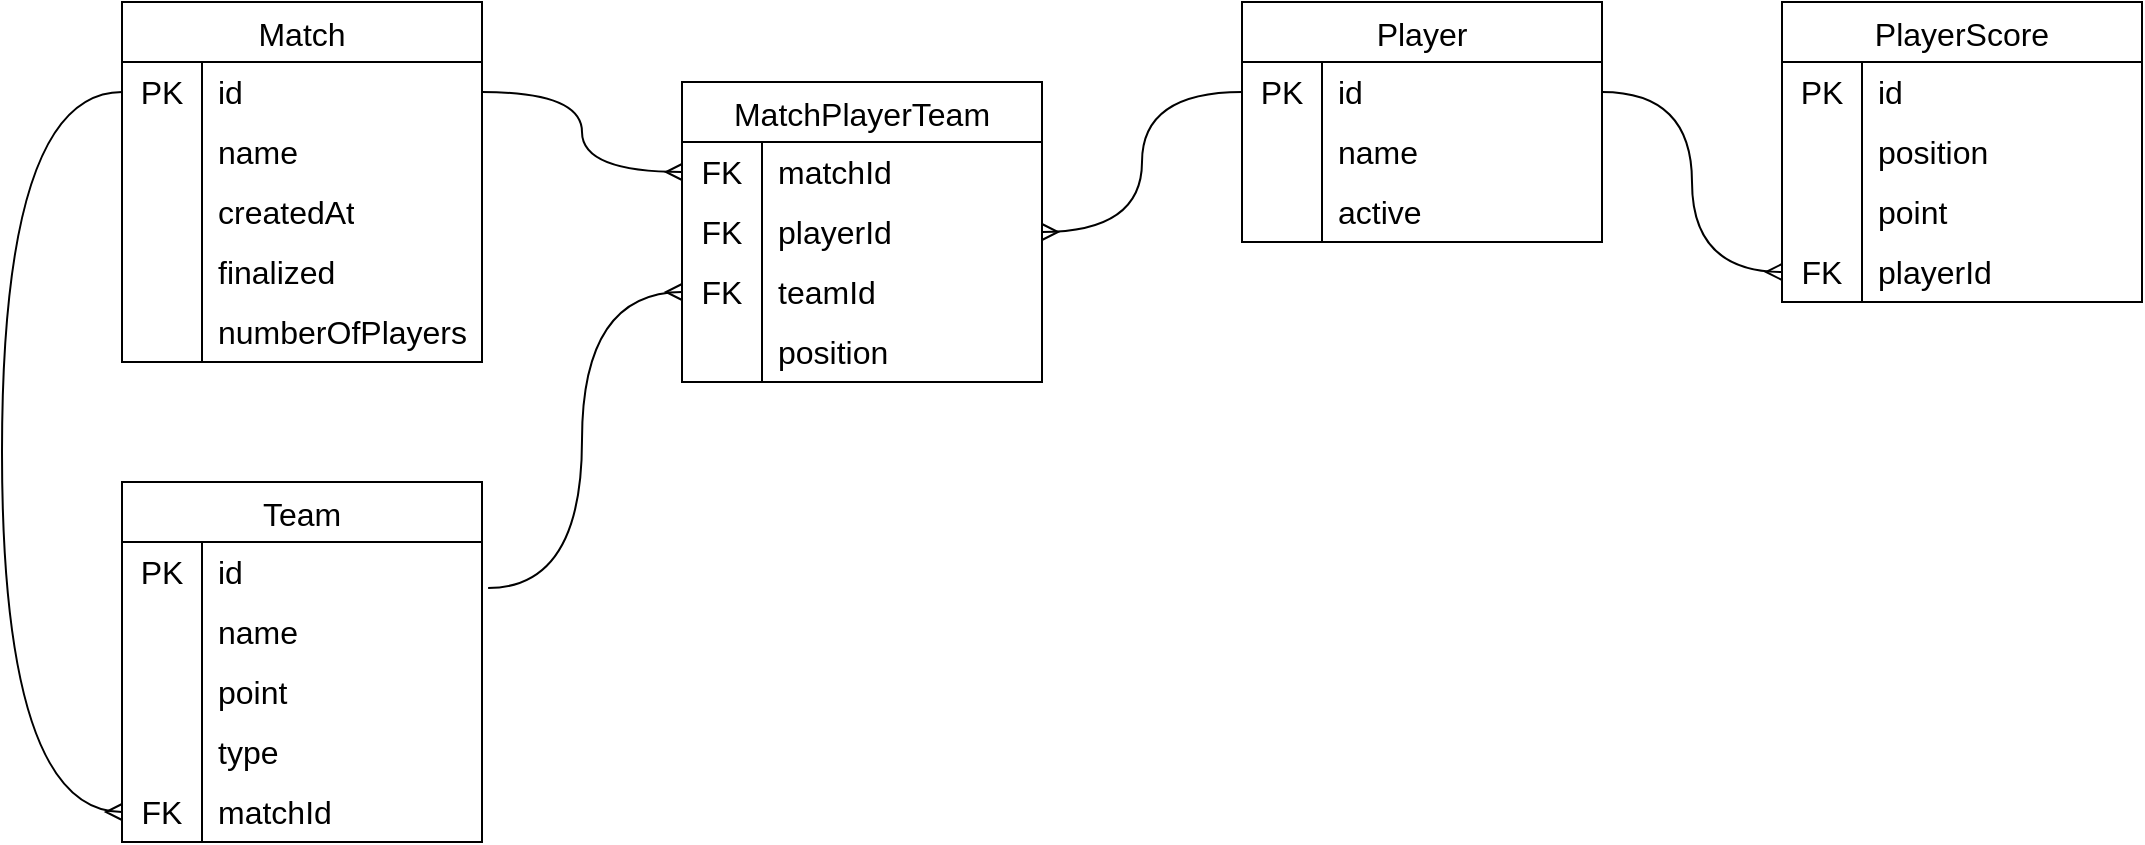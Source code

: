 <mxfile version="20.8.13" type="device"><diagram name="Page-1" id="gPgOpR4g_c5YQR8MmCE-"><mxGraphModel dx="1399" dy="712" grid="1" gridSize="10" guides="1" tooltips="1" connect="1" arrows="1" fold="1" page="1" pageScale="1" pageWidth="827" pageHeight="1169" math="0" shadow="0"><root><mxCell id="0"/><mxCell id="1" parent="0"/><mxCell id="KMFSuVRLLE6FBHQIvTrk-1" value="Match" style="shape=table;startSize=30;container=1;collapsible=0;childLayout=tableLayout;fixedRows=1;rowLines=0;fontStyle=0;strokeColor=default;fontSize=16;" vertex="1" parent="1"><mxGeometry x="80" y="80" width="180" height="180" as="geometry"/></mxCell><mxCell id="KMFSuVRLLE6FBHQIvTrk-2" value="" style="shape=tableRow;horizontal=0;startSize=0;swimlaneHead=0;swimlaneBody=0;top=0;left=0;bottom=0;right=0;collapsible=0;dropTarget=0;fillColor=none;points=[[0,0.5],[1,0.5]];portConstraint=eastwest;strokeColor=inherit;fontSize=16;" vertex="1" parent="KMFSuVRLLE6FBHQIvTrk-1"><mxGeometry y="30" width="180" height="30" as="geometry"/></mxCell><mxCell id="KMFSuVRLLE6FBHQIvTrk-3" value="PK" style="shape=partialRectangle;html=1;whiteSpace=wrap;connectable=0;fillColor=none;top=0;left=0;bottom=0;right=0;overflow=hidden;pointerEvents=1;strokeColor=inherit;fontSize=16;" vertex="1" parent="KMFSuVRLLE6FBHQIvTrk-2"><mxGeometry width="40" height="30" as="geometry"><mxRectangle width="40" height="30" as="alternateBounds"/></mxGeometry></mxCell><mxCell id="KMFSuVRLLE6FBHQIvTrk-4" value="id" style="shape=partialRectangle;html=1;whiteSpace=wrap;connectable=0;fillColor=none;top=0;left=0;bottom=0;right=0;align=left;spacingLeft=6;overflow=hidden;strokeColor=inherit;fontSize=16;" vertex="1" parent="KMFSuVRLLE6FBHQIvTrk-2"><mxGeometry x="40" width="140" height="30" as="geometry"><mxRectangle width="140" height="30" as="alternateBounds"/></mxGeometry></mxCell><mxCell id="KMFSuVRLLE6FBHQIvTrk-5" value="" style="shape=tableRow;horizontal=0;startSize=0;swimlaneHead=0;swimlaneBody=0;top=0;left=0;bottom=0;right=0;collapsible=0;dropTarget=0;fillColor=none;points=[[0,0.5],[1,0.5]];portConstraint=eastwest;strokeColor=inherit;fontSize=16;" vertex="1" parent="KMFSuVRLLE6FBHQIvTrk-1"><mxGeometry y="60" width="180" height="30" as="geometry"/></mxCell><mxCell id="KMFSuVRLLE6FBHQIvTrk-6" value="" style="shape=partialRectangle;html=1;whiteSpace=wrap;connectable=0;fillColor=none;top=0;left=0;bottom=0;right=0;overflow=hidden;strokeColor=inherit;fontSize=16;" vertex="1" parent="KMFSuVRLLE6FBHQIvTrk-5"><mxGeometry width="40" height="30" as="geometry"><mxRectangle width="40" height="30" as="alternateBounds"/></mxGeometry></mxCell><mxCell id="KMFSuVRLLE6FBHQIvTrk-7" value="name" style="shape=partialRectangle;html=1;whiteSpace=wrap;connectable=0;fillColor=none;top=0;left=0;bottom=0;right=0;align=left;spacingLeft=6;overflow=hidden;strokeColor=inherit;fontSize=16;" vertex="1" parent="KMFSuVRLLE6FBHQIvTrk-5"><mxGeometry x="40" width="140" height="30" as="geometry"><mxRectangle width="140" height="30" as="alternateBounds"/></mxGeometry></mxCell><mxCell id="KMFSuVRLLE6FBHQIvTrk-8" value="" style="shape=tableRow;horizontal=0;startSize=0;swimlaneHead=0;swimlaneBody=0;top=0;left=0;bottom=0;right=0;collapsible=0;dropTarget=0;fillColor=none;points=[[0,0.5],[1,0.5]];portConstraint=eastwest;strokeColor=inherit;fontSize=16;" vertex="1" parent="KMFSuVRLLE6FBHQIvTrk-1"><mxGeometry y="90" width="180" height="30" as="geometry"/></mxCell><mxCell id="KMFSuVRLLE6FBHQIvTrk-9" value="" style="shape=partialRectangle;html=1;whiteSpace=wrap;connectable=0;fillColor=none;top=0;left=0;bottom=0;right=0;overflow=hidden;strokeColor=inherit;fontSize=16;" vertex="1" parent="KMFSuVRLLE6FBHQIvTrk-8"><mxGeometry width="40" height="30" as="geometry"><mxRectangle width="40" height="30" as="alternateBounds"/></mxGeometry></mxCell><mxCell id="KMFSuVRLLE6FBHQIvTrk-10" value="createdAt" style="shape=partialRectangle;html=1;whiteSpace=wrap;connectable=0;fillColor=none;top=0;left=0;bottom=0;right=0;align=left;spacingLeft=6;overflow=hidden;strokeColor=inherit;fontSize=16;" vertex="1" parent="KMFSuVRLLE6FBHQIvTrk-8"><mxGeometry x="40" width="140" height="30" as="geometry"><mxRectangle width="140" height="30" as="alternateBounds"/></mxGeometry></mxCell><mxCell id="KMFSuVRLLE6FBHQIvTrk-11" value="" style="shape=tableRow;horizontal=0;startSize=0;swimlaneHead=0;swimlaneBody=0;top=0;left=0;bottom=0;right=0;collapsible=0;dropTarget=0;fillColor=none;points=[[0,0.5],[1,0.5]];portConstraint=eastwest;strokeColor=inherit;fontSize=16;" vertex="1" parent="KMFSuVRLLE6FBHQIvTrk-1"><mxGeometry y="120" width="180" height="30" as="geometry"/></mxCell><mxCell id="KMFSuVRLLE6FBHQIvTrk-12" value="" style="shape=partialRectangle;html=1;whiteSpace=wrap;connectable=0;fillColor=none;top=0;left=0;bottom=0;right=0;overflow=hidden;strokeColor=inherit;fontSize=16;" vertex="1" parent="KMFSuVRLLE6FBHQIvTrk-11"><mxGeometry width="40" height="30" as="geometry"><mxRectangle width="40" height="30" as="alternateBounds"/></mxGeometry></mxCell><mxCell id="KMFSuVRLLE6FBHQIvTrk-13" value="finalized" style="shape=partialRectangle;html=1;whiteSpace=wrap;connectable=0;fillColor=none;top=0;left=0;bottom=0;right=0;align=left;spacingLeft=6;overflow=hidden;strokeColor=inherit;fontSize=16;" vertex="1" parent="KMFSuVRLLE6FBHQIvTrk-11"><mxGeometry x="40" width="140" height="30" as="geometry"><mxRectangle width="140" height="30" as="alternateBounds"/></mxGeometry></mxCell><mxCell id="KMFSuVRLLE6FBHQIvTrk-14" value="" style="shape=tableRow;horizontal=0;startSize=0;swimlaneHead=0;swimlaneBody=0;top=0;left=0;bottom=0;right=0;collapsible=0;dropTarget=0;fillColor=none;points=[[0,0.5],[1,0.5]];portConstraint=eastwest;strokeColor=inherit;fontSize=16;" vertex="1" parent="KMFSuVRLLE6FBHQIvTrk-1"><mxGeometry y="150" width="180" height="30" as="geometry"/></mxCell><mxCell id="KMFSuVRLLE6FBHQIvTrk-15" value="" style="shape=partialRectangle;html=1;whiteSpace=wrap;connectable=0;fillColor=none;top=0;left=0;bottom=0;right=0;overflow=hidden;strokeColor=inherit;fontSize=16;" vertex="1" parent="KMFSuVRLLE6FBHQIvTrk-14"><mxGeometry width="40" height="30" as="geometry"><mxRectangle width="40" height="30" as="alternateBounds"/></mxGeometry></mxCell><mxCell id="KMFSuVRLLE6FBHQIvTrk-16" value="numberOfPlayers" style="shape=partialRectangle;html=1;whiteSpace=wrap;connectable=0;fillColor=none;top=0;left=0;bottom=0;right=0;align=left;spacingLeft=6;overflow=hidden;strokeColor=inherit;fontSize=16;" vertex="1" parent="KMFSuVRLLE6FBHQIvTrk-14"><mxGeometry x="40" width="140" height="30" as="geometry"><mxRectangle width="140" height="30" as="alternateBounds"/></mxGeometry></mxCell><mxCell id="KMFSuVRLLE6FBHQIvTrk-17" value="Team" style="shape=table;startSize=30;container=1;collapsible=0;childLayout=tableLayout;fixedRows=1;rowLines=0;fontStyle=0;strokeColor=default;fontSize=16;" vertex="1" parent="1"><mxGeometry x="80" y="320" width="180" height="180" as="geometry"/></mxCell><mxCell id="KMFSuVRLLE6FBHQIvTrk-18" value="" style="shape=tableRow;horizontal=0;startSize=0;swimlaneHead=0;swimlaneBody=0;top=0;left=0;bottom=0;right=0;collapsible=0;dropTarget=0;fillColor=none;points=[[0,0.5],[1,0.5]];portConstraint=eastwest;strokeColor=inherit;fontSize=16;" vertex="1" parent="KMFSuVRLLE6FBHQIvTrk-17"><mxGeometry y="30" width="180" height="30" as="geometry"/></mxCell><mxCell id="KMFSuVRLLE6FBHQIvTrk-19" value="PK" style="shape=partialRectangle;html=1;whiteSpace=wrap;connectable=0;fillColor=none;top=0;left=0;bottom=0;right=0;overflow=hidden;pointerEvents=1;strokeColor=inherit;fontSize=16;" vertex="1" parent="KMFSuVRLLE6FBHQIvTrk-18"><mxGeometry width="40" height="30" as="geometry"><mxRectangle width="40" height="30" as="alternateBounds"/></mxGeometry></mxCell><mxCell id="KMFSuVRLLE6FBHQIvTrk-20" value="id" style="shape=partialRectangle;html=1;whiteSpace=wrap;connectable=0;fillColor=none;top=0;left=0;bottom=0;right=0;align=left;spacingLeft=6;overflow=hidden;strokeColor=inherit;fontSize=16;" vertex="1" parent="KMFSuVRLLE6FBHQIvTrk-18"><mxGeometry x="40" width="140" height="30" as="geometry"><mxRectangle width="140" height="30" as="alternateBounds"/></mxGeometry></mxCell><mxCell id="KMFSuVRLLE6FBHQIvTrk-21" value="" style="shape=tableRow;horizontal=0;startSize=0;swimlaneHead=0;swimlaneBody=0;top=0;left=0;bottom=0;right=0;collapsible=0;dropTarget=0;fillColor=none;points=[[0,0.5],[1,0.5]];portConstraint=eastwest;strokeColor=inherit;fontSize=16;" vertex="1" parent="KMFSuVRLLE6FBHQIvTrk-17"><mxGeometry y="60" width="180" height="30" as="geometry"/></mxCell><mxCell id="KMFSuVRLLE6FBHQIvTrk-22" value="" style="shape=partialRectangle;html=1;whiteSpace=wrap;connectable=0;fillColor=none;top=0;left=0;bottom=0;right=0;overflow=hidden;strokeColor=inherit;fontSize=16;" vertex="1" parent="KMFSuVRLLE6FBHQIvTrk-21"><mxGeometry width="40" height="30" as="geometry"><mxRectangle width="40" height="30" as="alternateBounds"/></mxGeometry></mxCell><mxCell id="KMFSuVRLLE6FBHQIvTrk-23" value="name" style="shape=partialRectangle;html=1;whiteSpace=wrap;connectable=0;fillColor=none;top=0;left=0;bottom=0;right=0;align=left;spacingLeft=6;overflow=hidden;strokeColor=inherit;fontSize=16;" vertex="1" parent="KMFSuVRLLE6FBHQIvTrk-21"><mxGeometry x="40" width="140" height="30" as="geometry"><mxRectangle width="140" height="30" as="alternateBounds"/></mxGeometry></mxCell><mxCell id="KMFSuVRLLE6FBHQIvTrk-24" value="" style="shape=tableRow;horizontal=0;startSize=0;swimlaneHead=0;swimlaneBody=0;top=0;left=0;bottom=0;right=0;collapsible=0;dropTarget=0;fillColor=none;points=[[0,0.5],[1,0.5]];portConstraint=eastwest;strokeColor=inherit;fontSize=16;" vertex="1" parent="KMFSuVRLLE6FBHQIvTrk-17"><mxGeometry y="90" width="180" height="30" as="geometry"/></mxCell><mxCell id="KMFSuVRLLE6FBHQIvTrk-25" value="" style="shape=partialRectangle;html=1;whiteSpace=wrap;connectable=0;fillColor=none;top=0;left=0;bottom=0;right=0;overflow=hidden;strokeColor=inherit;fontSize=16;" vertex="1" parent="KMFSuVRLLE6FBHQIvTrk-24"><mxGeometry width="40" height="30" as="geometry"><mxRectangle width="40" height="30" as="alternateBounds"/></mxGeometry></mxCell><mxCell id="KMFSuVRLLE6FBHQIvTrk-26" value="point" style="shape=partialRectangle;html=1;whiteSpace=wrap;connectable=0;fillColor=none;top=0;left=0;bottom=0;right=0;align=left;spacingLeft=6;overflow=hidden;strokeColor=inherit;fontSize=16;" vertex="1" parent="KMFSuVRLLE6FBHQIvTrk-24"><mxGeometry x="40" width="140" height="30" as="geometry"><mxRectangle width="140" height="30" as="alternateBounds"/></mxGeometry></mxCell><mxCell id="KMFSuVRLLE6FBHQIvTrk-27" value="" style="shape=tableRow;horizontal=0;startSize=0;swimlaneHead=0;swimlaneBody=0;top=0;left=0;bottom=0;right=0;collapsible=0;dropTarget=0;fillColor=none;points=[[0,0.5],[1,0.5]];portConstraint=eastwest;strokeColor=inherit;fontSize=16;" vertex="1" parent="KMFSuVRLLE6FBHQIvTrk-17"><mxGeometry y="120" width="180" height="30" as="geometry"/></mxCell><mxCell id="KMFSuVRLLE6FBHQIvTrk-28" value="" style="shape=partialRectangle;html=1;whiteSpace=wrap;connectable=0;fillColor=none;top=0;left=0;bottom=0;right=0;overflow=hidden;pointerEvents=1;strokeColor=inherit;fontSize=16;" vertex="1" parent="KMFSuVRLLE6FBHQIvTrk-27"><mxGeometry width="40" height="30" as="geometry"><mxRectangle width="40" height="30" as="alternateBounds"/></mxGeometry></mxCell><mxCell id="KMFSuVRLLE6FBHQIvTrk-29" value="type" style="shape=partialRectangle;html=1;whiteSpace=wrap;connectable=0;fillColor=none;top=0;left=0;bottom=0;right=0;align=left;spacingLeft=6;overflow=hidden;strokeColor=inherit;fontSize=16;" vertex="1" parent="KMFSuVRLLE6FBHQIvTrk-27"><mxGeometry x="40" width="140" height="30" as="geometry"><mxRectangle width="140" height="30" as="alternateBounds"/></mxGeometry></mxCell><mxCell id="KMFSuVRLLE6FBHQIvTrk-30" value="" style="shape=tableRow;horizontal=0;startSize=0;swimlaneHead=0;swimlaneBody=0;top=0;left=0;bottom=0;right=0;collapsible=0;dropTarget=0;fillColor=none;points=[[0,0.5],[1,0.5]];portConstraint=eastwest;strokeColor=inherit;fontSize=16;" vertex="1" parent="KMFSuVRLLE6FBHQIvTrk-17"><mxGeometry y="150" width="180" height="30" as="geometry"/></mxCell><mxCell id="KMFSuVRLLE6FBHQIvTrk-31" value="FK" style="shape=partialRectangle;html=1;whiteSpace=wrap;connectable=0;fillColor=none;top=0;left=0;bottom=0;right=0;overflow=hidden;pointerEvents=1;strokeColor=inherit;fontSize=16;" vertex="1" parent="KMFSuVRLLE6FBHQIvTrk-30"><mxGeometry width="40" height="30" as="geometry"><mxRectangle width="40" height="30" as="alternateBounds"/></mxGeometry></mxCell><mxCell id="KMFSuVRLLE6FBHQIvTrk-32" value="matchId" style="shape=partialRectangle;html=1;whiteSpace=wrap;connectable=0;fillColor=none;top=0;left=0;bottom=0;right=0;align=left;spacingLeft=6;overflow=hidden;strokeColor=inherit;fontSize=16;" vertex="1" parent="KMFSuVRLLE6FBHQIvTrk-30"><mxGeometry x="40" width="140" height="30" as="geometry"><mxRectangle width="140" height="30" as="alternateBounds"/></mxGeometry></mxCell><mxCell id="KMFSuVRLLE6FBHQIvTrk-33" value="MatchPlayerTeam" style="shape=table;startSize=30;container=1;collapsible=0;childLayout=tableLayout;fixedRows=1;rowLines=0;fontStyle=0;strokeColor=default;fontSize=16;" vertex="1" parent="1"><mxGeometry x="360" y="120" width="180" height="150" as="geometry"/></mxCell><mxCell id="KMFSuVRLLE6FBHQIvTrk-34" value="" style="shape=tableRow;horizontal=0;startSize=0;swimlaneHead=0;swimlaneBody=0;top=0;left=0;bottom=0;right=0;collapsible=0;dropTarget=0;fillColor=none;points=[[0,0.5],[1,0.5]];portConstraint=eastwest;strokeColor=inherit;fontSize=16;" vertex="1" parent="KMFSuVRLLE6FBHQIvTrk-33"><mxGeometry y="30" width="180" height="30" as="geometry"/></mxCell><mxCell id="KMFSuVRLLE6FBHQIvTrk-35" value="FK" style="shape=partialRectangle;html=1;whiteSpace=wrap;connectable=0;fillColor=none;top=0;left=0;bottom=0;right=0;overflow=hidden;pointerEvents=1;strokeColor=inherit;fontSize=16;" vertex="1" parent="KMFSuVRLLE6FBHQIvTrk-34"><mxGeometry width="40" height="30" as="geometry"><mxRectangle width="40" height="30" as="alternateBounds"/></mxGeometry></mxCell><mxCell id="KMFSuVRLLE6FBHQIvTrk-36" value="matchId" style="shape=partialRectangle;html=1;whiteSpace=wrap;connectable=0;fillColor=none;top=0;left=0;bottom=0;right=0;align=left;spacingLeft=6;overflow=hidden;strokeColor=inherit;fontSize=16;" vertex="1" parent="KMFSuVRLLE6FBHQIvTrk-34"><mxGeometry x="40" width="140" height="30" as="geometry"><mxRectangle width="140" height="30" as="alternateBounds"/></mxGeometry></mxCell><mxCell id="KMFSuVRLLE6FBHQIvTrk-37" value="" style="shape=tableRow;horizontal=0;startSize=0;swimlaneHead=0;swimlaneBody=0;top=0;left=0;bottom=0;right=0;collapsible=0;dropTarget=0;fillColor=none;points=[[0,0.5],[1,0.5]];portConstraint=eastwest;strokeColor=inherit;fontSize=16;" vertex="1" parent="KMFSuVRLLE6FBHQIvTrk-33"><mxGeometry y="60" width="180" height="30" as="geometry"/></mxCell><mxCell id="KMFSuVRLLE6FBHQIvTrk-38" value="FK" style="shape=partialRectangle;html=1;whiteSpace=wrap;connectable=0;fillColor=none;top=0;left=0;bottom=0;right=0;overflow=hidden;strokeColor=inherit;fontSize=16;" vertex="1" parent="KMFSuVRLLE6FBHQIvTrk-37"><mxGeometry width="40" height="30" as="geometry"><mxRectangle width="40" height="30" as="alternateBounds"/></mxGeometry></mxCell><mxCell id="KMFSuVRLLE6FBHQIvTrk-39" value="playerId" style="shape=partialRectangle;html=1;whiteSpace=wrap;connectable=0;fillColor=none;top=0;left=0;bottom=0;right=0;align=left;spacingLeft=6;overflow=hidden;strokeColor=inherit;fontSize=16;" vertex="1" parent="KMFSuVRLLE6FBHQIvTrk-37"><mxGeometry x="40" width="140" height="30" as="geometry"><mxRectangle width="140" height="30" as="alternateBounds"/></mxGeometry></mxCell><mxCell id="KMFSuVRLLE6FBHQIvTrk-40" value="" style="shape=tableRow;horizontal=0;startSize=0;swimlaneHead=0;swimlaneBody=0;top=0;left=0;bottom=0;right=0;collapsible=0;dropTarget=0;fillColor=none;points=[[0,0.5],[1,0.5]];portConstraint=eastwest;strokeColor=inherit;fontSize=16;" vertex="1" parent="KMFSuVRLLE6FBHQIvTrk-33"><mxGeometry y="90" width="180" height="30" as="geometry"/></mxCell><mxCell id="KMFSuVRLLE6FBHQIvTrk-41" value="FK" style="shape=partialRectangle;html=1;whiteSpace=wrap;connectable=0;fillColor=none;top=0;left=0;bottom=0;right=0;overflow=hidden;strokeColor=inherit;fontSize=16;" vertex="1" parent="KMFSuVRLLE6FBHQIvTrk-40"><mxGeometry width="40" height="30" as="geometry"><mxRectangle width="40" height="30" as="alternateBounds"/></mxGeometry></mxCell><mxCell id="KMFSuVRLLE6FBHQIvTrk-42" value="teamId" style="shape=partialRectangle;html=1;whiteSpace=wrap;connectable=0;fillColor=none;top=0;left=0;bottom=0;right=0;align=left;spacingLeft=6;overflow=hidden;strokeColor=inherit;fontSize=16;" vertex="1" parent="KMFSuVRLLE6FBHQIvTrk-40"><mxGeometry x="40" width="140" height="30" as="geometry"><mxRectangle width="140" height="30" as="alternateBounds"/></mxGeometry></mxCell><mxCell id="KMFSuVRLLE6FBHQIvTrk-43" value="" style="shape=tableRow;horizontal=0;startSize=0;swimlaneHead=0;swimlaneBody=0;top=0;left=0;bottom=0;right=0;collapsible=0;dropTarget=0;fillColor=none;points=[[0,0.5],[1,0.5]];portConstraint=eastwest;strokeColor=inherit;fontSize=16;" vertex="1" parent="KMFSuVRLLE6FBHQIvTrk-33"><mxGeometry y="120" width="180" height="30" as="geometry"/></mxCell><mxCell id="KMFSuVRLLE6FBHQIvTrk-44" value="" style="shape=partialRectangle;html=1;whiteSpace=wrap;connectable=0;fillColor=none;top=0;left=0;bottom=0;right=0;overflow=hidden;strokeColor=inherit;fontSize=16;" vertex="1" parent="KMFSuVRLLE6FBHQIvTrk-43"><mxGeometry width="40" height="30" as="geometry"><mxRectangle width="40" height="30" as="alternateBounds"/></mxGeometry></mxCell><mxCell id="KMFSuVRLLE6FBHQIvTrk-45" value="position" style="shape=partialRectangle;html=1;whiteSpace=wrap;connectable=0;fillColor=none;top=0;left=0;bottom=0;right=0;align=left;spacingLeft=6;overflow=hidden;strokeColor=inherit;fontSize=16;" vertex="1" parent="KMFSuVRLLE6FBHQIvTrk-43"><mxGeometry x="40" width="140" height="30" as="geometry"><mxRectangle width="140" height="30" as="alternateBounds"/></mxGeometry></mxCell><mxCell id="KMFSuVRLLE6FBHQIvTrk-49" value="Player" style="shape=table;startSize=30;container=1;collapsible=0;childLayout=tableLayout;fixedRows=1;rowLines=0;fontStyle=0;strokeColor=default;fontSize=16;" vertex="1" parent="1"><mxGeometry x="640" y="80" width="180" height="120" as="geometry"/></mxCell><mxCell id="KMFSuVRLLE6FBHQIvTrk-50" value="" style="shape=tableRow;horizontal=0;startSize=0;swimlaneHead=0;swimlaneBody=0;top=0;left=0;bottom=0;right=0;collapsible=0;dropTarget=0;fillColor=none;points=[[0,0.5],[1,0.5]];portConstraint=eastwest;strokeColor=inherit;fontSize=16;" vertex="1" parent="KMFSuVRLLE6FBHQIvTrk-49"><mxGeometry y="30" width="180" height="30" as="geometry"/></mxCell><mxCell id="KMFSuVRLLE6FBHQIvTrk-51" value="PK" style="shape=partialRectangle;html=1;whiteSpace=wrap;connectable=0;fillColor=none;top=0;left=0;bottom=0;right=0;overflow=hidden;pointerEvents=1;strokeColor=inherit;fontSize=16;" vertex="1" parent="KMFSuVRLLE6FBHQIvTrk-50"><mxGeometry width="40" height="30" as="geometry"><mxRectangle width="40" height="30" as="alternateBounds"/></mxGeometry></mxCell><mxCell id="KMFSuVRLLE6FBHQIvTrk-52" value="id" style="shape=partialRectangle;html=1;whiteSpace=wrap;connectable=0;fillColor=none;top=0;left=0;bottom=0;right=0;align=left;spacingLeft=6;overflow=hidden;strokeColor=inherit;fontSize=16;" vertex="1" parent="KMFSuVRLLE6FBHQIvTrk-50"><mxGeometry x="40" width="140" height="30" as="geometry"><mxRectangle width="140" height="30" as="alternateBounds"/></mxGeometry></mxCell><mxCell id="KMFSuVRLLE6FBHQIvTrk-53" value="" style="shape=tableRow;horizontal=0;startSize=0;swimlaneHead=0;swimlaneBody=0;top=0;left=0;bottom=0;right=0;collapsible=0;dropTarget=0;fillColor=none;points=[[0,0.5],[1,0.5]];portConstraint=eastwest;strokeColor=inherit;fontSize=16;" vertex="1" parent="KMFSuVRLLE6FBHQIvTrk-49"><mxGeometry y="60" width="180" height="30" as="geometry"/></mxCell><mxCell id="KMFSuVRLLE6FBHQIvTrk-54" value="" style="shape=partialRectangle;html=1;whiteSpace=wrap;connectable=0;fillColor=none;top=0;left=0;bottom=0;right=0;overflow=hidden;strokeColor=inherit;fontSize=16;" vertex="1" parent="KMFSuVRLLE6FBHQIvTrk-53"><mxGeometry width="40" height="30" as="geometry"><mxRectangle width="40" height="30" as="alternateBounds"/></mxGeometry></mxCell><mxCell id="KMFSuVRLLE6FBHQIvTrk-55" value="name" style="shape=partialRectangle;html=1;whiteSpace=wrap;connectable=0;fillColor=none;top=0;left=0;bottom=0;right=0;align=left;spacingLeft=6;overflow=hidden;strokeColor=inherit;fontSize=16;" vertex="1" parent="KMFSuVRLLE6FBHQIvTrk-53"><mxGeometry x="40" width="140" height="30" as="geometry"><mxRectangle width="140" height="30" as="alternateBounds"/></mxGeometry></mxCell><mxCell id="KMFSuVRLLE6FBHQIvTrk-56" value="" style="shape=tableRow;horizontal=0;startSize=0;swimlaneHead=0;swimlaneBody=0;top=0;left=0;bottom=0;right=0;collapsible=0;dropTarget=0;fillColor=none;points=[[0,0.5],[1,0.5]];portConstraint=eastwest;strokeColor=inherit;fontSize=16;" vertex="1" parent="KMFSuVRLLE6FBHQIvTrk-49"><mxGeometry y="90" width="180" height="30" as="geometry"/></mxCell><mxCell id="KMFSuVRLLE6FBHQIvTrk-57" value="" style="shape=partialRectangle;html=1;whiteSpace=wrap;connectable=0;fillColor=none;top=0;left=0;bottom=0;right=0;overflow=hidden;strokeColor=inherit;fontSize=16;" vertex="1" parent="KMFSuVRLLE6FBHQIvTrk-56"><mxGeometry width="40" height="30" as="geometry"><mxRectangle width="40" height="30" as="alternateBounds"/></mxGeometry></mxCell><mxCell id="KMFSuVRLLE6FBHQIvTrk-58" value="active" style="shape=partialRectangle;html=1;whiteSpace=wrap;connectable=0;fillColor=none;top=0;left=0;bottom=0;right=0;align=left;spacingLeft=6;overflow=hidden;strokeColor=inherit;fontSize=16;" vertex="1" parent="KMFSuVRLLE6FBHQIvTrk-56"><mxGeometry x="40" width="140" height="30" as="geometry"><mxRectangle width="140" height="30" as="alternateBounds"/></mxGeometry></mxCell><mxCell id="KMFSuVRLLE6FBHQIvTrk-60" value="PlayerScore" style="shape=table;startSize=30;container=1;collapsible=0;childLayout=tableLayout;fixedRows=1;rowLines=0;fontStyle=0;strokeColor=default;fontSize=16;" vertex="1" parent="1"><mxGeometry x="910" y="80" width="180" height="150" as="geometry"/></mxCell><mxCell id="KMFSuVRLLE6FBHQIvTrk-61" value="" style="shape=tableRow;horizontal=0;startSize=0;swimlaneHead=0;swimlaneBody=0;top=0;left=0;bottom=0;right=0;collapsible=0;dropTarget=0;fillColor=none;points=[[0,0.5],[1,0.5]];portConstraint=eastwest;strokeColor=inherit;fontSize=16;" vertex="1" parent="KMFSuVRLLE6FBHQIvTrk-60"><mxGeometry y="30" width="180" height="30" as="geometry"/></mxCell><mxCell id="KMFSuVRLLE6FBHQIvTrk-62" value="PK" style="shape=partialRectangle;html=1;whiteSpace=wrap;connectable=0;fillColor=none;top=0;left=0;bottom=0;right=0;overflow=hidden;pointerEvents=1;strokeColor=inherit;fontSize=16;" vertex="1" parent="KMFSuVRLLE6FBHQIvTrk-61"><mxGeometry width="40" height="30" as="geometry"><mxRectangle width="40" height="30" as="alternateBounds"/></mxGeometry></mxCell><mxCell id="KMFSuVRLLE6FBHQIvTrk-63" value="id" style="shape=partialRectangle;html=1;whiteSpace=wrap;connectable=0;fillColor=none;top=0;left=0;bottom=0;right=0;align=left;spacingLeft=6;overflow=hidden;strokeColor=inherit;fontSize=16;" vertex="1" parent="KMFSuVRLLE6FBHQIvTrk-61"><mxGeometry x="40" width="140" height="30" as="geometry"><mxRectangle width="140" height="30" as="alternateBounds"/></mxGeometry></mxCell><mxCell id="KMFSuVRLLE6FBHQIvTrk-64" value="" style="shape=tableRow;horizontal=0;startSize=0;swimlaneHead=0;swimlaneBody=0;top=0;left=0;bottom=0;right=0;collapsible=0;dropTarget=0;fillColor=none;points=[[0,0.5],[1,0.5]];portConstraint=eastwest;strokeColor=inherit;fontSize=16;" vertex="1" parent="KMFSuVRLLE6FBHQIvTrk-60"><mxGeometry y="60" width="180" height="30" as="geometry"/></mxCell><mxCell id="KMFSuVRLLE6FBHQIvTrk-65" value="" style="shape=partialRectangle;html=1;whiteSpace=wrap;connectable=0;fillColor=none;top=0;left=0;bottom=0;right=0;overflow=hidden;strokeColor=inherit;fontSize=16;" vertex="1" parent="KMFSuVRLLE6FBHQIvTrk-64"><mxGeometry width="40" height="30" as="geometry"><mxRectangle width="40" height="30" as="alternateBounds"/></mxGeometry></mxCell><mxCell id="KMFSuVRLLE6FBHQIvTrk-66" value="position" style="shape=partialRectangle;html=1;whiteSpace=wrap;connectable=0;fillColor=none;top=0;left=0;bottom=0;right=0;align=left;spacingLeft=6;overflow=hidden;strokeColor=inherit;fontSize=16;" vertex="1" parent="KMFSuVRLLE6FBHQIvTrk-64"><mxGeometry x="40" width="140" height="30" as="geometry"><mxRectangle width="140" height="30" as="alternateBounds"/></mxGeometry></mxCell><mxCell id="KMFSuVRLLE6FBHQIvTrk-67" value="" style="shape=tableRow;horizontal=0;startSize=0;swimlaneHead=0;swimlaneBody=0;top=0;left=0;bottom=0;right=0;collapsible=0;dropTarget=0;fillColor=none;points=[[0,0.5],[1,0.5]];portConstraint=eastwest;strokeColor=inherit;fontSize=16;" vertex="1" parent="KMFSuVRLLE6FBHQIvTrk-60"><mxGeometry y="90" width="180" height="30" as="geometry"/></mxCell><mxCell id="KMFSuVRLLE6FBHQIvTrk-68" value="" style="shape=partialRectangle;html=1;whiteSpace=wrap;connectable=0;fillColor=none;top=0;left=0;bottom=0;right=0;overflow=hidden;strokeColor=inherit;fontSize=16;" vertex="1" parent="KMFSuVRLLE6FBHQIvTrk-67"><mxGeometry width="40" height="30" as="geometry"><mxRectangle width="40" height="30" as="alternateBounds"/></mxGeometry></mxCell><mxCell id="KMFSuVRLLE6FBHQIvTrk-69" value="point" style="shape=partialRectangle;html=1;whiteSpace=wrap;connectable=0;fillColor=none;top=0;left=0;bottom=0;right=0;align=left;spacingLeft=6;overflow=hidden;strokeColor=inherit;fontSize=16;" vertex="1" parent="KMFSuVRLLE6FBHQIvTrk-67"><mxGeometry x="40" width="140" height="30" as="geometry"><mxRectangle width="140" height="30" as="alternateBounds"/></mxGeometry></mxCell><mxCell id="KMFSuVRLLE6FBHQIvTrk-70" value="" style="shape=tableRow;horizontal=0;startSize=0;swimlaneHead=0;swimlaneBody=0;top=0;left=0;bottom=0;right=0;collapsible=0;dropTarget=0;fillColor=none;points=[[0,0.5],[1,0.5]];portConstraint=eastwest;strokeColor=inherit;fontSize=16;" vertex="1" parent="KMFSuVRLLE6FBHQIvTrk-60"><mxGeometry y="120" width="180" height="30" as="geometry"/></mxCell><mxCell id="KMFSuVRLLE6FBHQIvTrk-71" value="FK" style="shape=partialRectangle;html=1;whiteSpace=wrap;connectable=0;fillColor=none;top=0;left=0;bottom=0;right=0;overflow=hidden;strokeColor=inherit;fontSize=16;" vertex="1" parent="KMFSuVRLLE6FBHQIvTrk-70"><mxGeometry width="40" height="30" as="geometry"><mxRectangle width="40" height="30" as="alternateBounds"/></mxGeometry></mxCell><mxCell id="KMFSuVRLLE6FBHQIvTrk-72" value="playerId" style="shape=partialRectangle;html=1;whiteSpace=wrap;connectable=0;fillColor=none;top=0;left=0;bottom=0;right=0;align=left;spacingLeft=6;overflow=hidden;strokeColor=inherit;fontSize=16;" vertex="1" parent="KMFSuVRLLE6FBHQIvTrk-70"><mxGeometry x="40" width="140" height="30" as="geometry"><mxRectangle width="140" height="30" as="alternateBounds"/></mxGeometry></mxCell><mxCell id="KMFSuVRLLE6FBHQIvTrk-73" style="edgeStyle=orthogonalEdgeStyle;rounded=0;orthogonalLoop=1;jettySize=auto;html=1;exitX=0;exitY=0.5;exitDx=0;exitDy=0;entryX=1;entryY=0.5;entryDx=0;entryDy=0;endArrow=none;endFill=0;startArrow=ERmany;startFill=0;curved=1;" edge="1" parent="1" source="KMFSuVRLLE6FBHQIvTrk-70" target="KMFSuVRLLE6FBHQIvTrk-50"><mxGeometry relative="1" as="geometry"/></mxCell><mxCell id="KMFSuVRLLE6FBHQIvTrk-74" style="edgeStyle=orthogonalEdgeStyle;rounded=0;orthogonalLoop=1;jettySize=auto;html=1;exitX=1;exitY=0.5;exitDx=0;exitDy=0;entryX=0;entryY=0.5;entryDx=0;entryDy=0;startArrow=ERmany;startFill=0;endArrow=none;endFill=0;curved=1;" edge="1" parent="1" source="KMFSuVRLLE6FBHQIvTrk-37" target="KMFSuVRLLE6FBHQIvTrk-50"><mxGeometry relative="1" as="geometry"/></mxCell><mxCell id="KMFSuVRLLE6FBHQIvTrk-75" style="edgeStyle=orthogonalEdgeStyle;rounded=0;orthogonalLoop=1;jettySize=auto;html=1;exitX=0;exitY=0.5;exitDx=0;exitDy=0;entryX=1;entryY=0.5;entryDx=0;entryDy=0;startArrow=ERmany;startFill=0;endArrow=none;endFill=0;curved=1;" edge="1" parent="1" source="KMFSuVRLLE6FBHQIvTrk-34" target="KMFSuVRLLE6FBHQIvTrk-2"><mxGeometry relative="1" as="geometry"/></mxCell><mxCell id="KMFSuVRLLE6FBHQIvTrk-76" style="edgeStyle=orthogonalEdgeStyle;rounded=0;orthogonalLoop=1;jettySize=auto;html=1;exitX=0;exitY=0.5;exitDx=0;exitDy=0;entryX=1.017;entryY=0.767;entryDx=0;entryDy=0;entryPerimeter=0;startArrow=ERmany;startFill=0;endArrow=none;endFill=0;curved=1;" edge="1" parent="1" source="KMFSuVRLLE6FBHQIvTrk-40" target="KMFSuVRLLE6FBHQIvTrk-18"><mxGeometry relative="1" as="geometry"/></mxCell><mxCell id="KMFSuVRLLE6FBHQIvTrk-77" style="edgeStyle=orthogonalEdgeStyle;curved=1;rounded=0;orthogonalLoop=1;jettySize=auto;html=1;exitX=0;exitY=0.5;exitDx=0;exitDy=0;entryX=0;entryY=0.5;entryDx=0;entryDy=0;startArrow=ERmany;startFill=0;endArrow=none;endFill=0;" edge="1" parent="1" source="KMFSuVRLLE6FBHQIvTrk-30" target="KMFSuVRLLE6FBHQIvTrk-2"><mxGeometry relative="1" as="geometry"><Array as="points"><mxPoint x="20" y="485"/><mxPoint x="20" y="125"/></Array></mxGeometry></mxCell></root></mxGraphModel></diagram></mxfile>